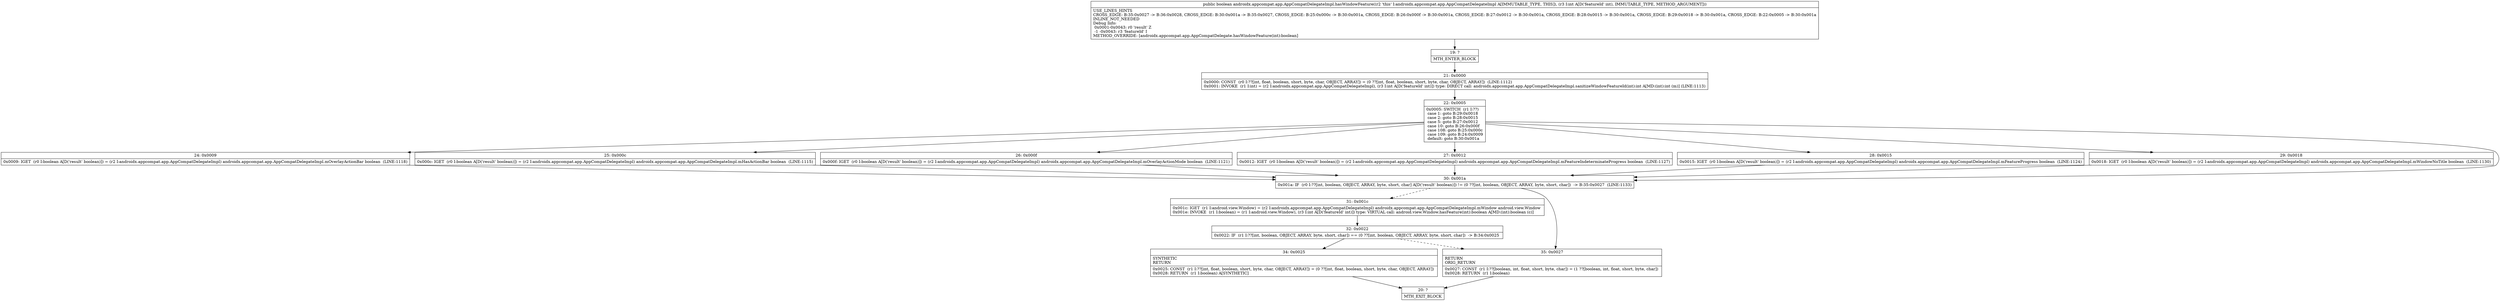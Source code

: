 digraph "CFG forandroidx.appcompat.app.AppCompatDelegateImpl.hasWindowFeature(I)Z" {
Node_19 [shape=record,label="{19\:\ ?|MTH_ENTER_BLOCK\l}"];
Node_21 [shape=record,label="{21\:\ 0x0000|0x0000: CONST  (r0 I:??[int, float, boolean, short, byte, char, OBJECT, ARRAY]) = (0 ??[int, float, boolean, short, byte, char, OBJECT, ARRAY])  (LINE:1112)\l0x0001: INVOKE  (r1 I:int) = (r2 I:androidx.appcompat.app.AppCompatDelegateImpl), (r3 I:int A[D('featureId' int)]) type: DIRECT call: androidx.appcompat.app.AppCompatDelegateImpl.sanitizeWindowFeatureId(int):int A[MD:(int):int (m)] (LINE:1113)\l}"];
Node_22 [shape=record,label="{22\:\ 0x0005|0x0005: SWITCH  (r1 I:??)\l case 1: goto B:29:0x0018\l case 2: goto B:28:0x0015\l case 5: goto B:27:0x0012\l case 10: goto B:26:0x000f\l case 108: goto B:25:0x000c\l case 109: goto B:24:0x0009\l default: goto B:30:0x001a \l}"];
Node_24 [shape=record,label="{24\:\ 0x0009|0x0009: IGET  (r0 I:boolean A[D('result' boolean)]) = (r2 I:androidx.appcompat.app.AppCompatDelegateImpl) androidx.appcompat.app.AppCompatDelegateImpl.mOverlayActionBar boolean  (LINE:1118)\l}"];
Node_25 [shape=record,label="{25\:\ 0x000c|0x000c: IGET  (r0 I:boolean A[D('result' boolean)]) = (r2 I:androidx.appcompat.app.AppCompatDelegateImpl) androidx.appcompat.app.AppCompatDelegateImpl.mHasActionBar boolean  (LINE:1115)\l}"];
Node_26 [shape=record,label="{26\:\ 0x000f|0x000f: IGET  (r0 I:boolean A[D('result' boolean)]) = (r2 I:androidx.appcompat.app.AppCompatDelegateImpl) androidx.appcompat.app.AppCompatDelegateImpl.mOverlayActionMode boolean  (LINE:1121)\l}"];
Node_27 [shape=record,label="{27\:\ 0x0012|0x0012: IGET  (r0 I:boolean A[D('result' boolean)]) = (r2 I:androidx.appcompat.app.AppCompatDelegateImpl) androidx.appcompat.app.AppCompatDelegateImpl.mFeatureIndeterminateProgress boolean  (LINE:1127)\l}"];
Node_28 [shape=record,label="{28\:\ 0x0015|0x0015: IGET  (r0 I:boolean A[D('result' boolean)]) = (r2 I:androidx.appcompat.app.AppCompatDelegateImpl) androidx.appcompat.app.AppCompatDelegateImpl.mFeatureProgress boolean  (LINE:1124)\l}"];
Node_29 [shape=record,label="{29\:\ 0x0018|0x0018: IGET  (r0 I:boolean A[D('result' boolean)]) = (r2 I:androidx.appcompat.app.AppCompatDelegateImpl) androidx.appcompat.app.AppCompatDelegateImpl.mWindowNoTitle boolean  (LINE:1130)\l}"];
Node_30 [shape=record,label="{30\:\ 0x001a|0x001a: IF  (r0 I:??[int, boolean, OBJECT, ARRAY, byte, short, char] A[D('result' boolean)]) != (0 ??[int, boolean, OBJECT, ARRAY, byte, short, char])  \-\> B:35:0x0027  (LINE:1133)\l}"];
Node_31 [shape=record,label="{31\:\ 0x001c|0x001c: IGET  (r1 I:android.view.Window) = (r2 I:androidx.appcompat.app.AppCompatDelegateImpl) androidx.appcompat.app.AppCompatDelegateImpl.mWindow android.view.Window \l0x001e: INVOKE  (r1 I:boolean) = (r1 I:android.view.Window), (r3 I:int A[D('featureId' int)]) type: VIRTUAL call: android.view.Window.hasFeature(int):boolean A[MD:(int):boolean (c)]\l}"];
Node_32 [shape=record,label="{32\:\ 0x0022|0x0022: IF  (r1 I:??[int, boolean, OBJECT, ARRAY, byte, short, char]) == (0 ??[int, boolean, OBJECT, ARRAY, byte, short, char])  \-\> B:34:0x0025 \l}"];
Node_34 [shape=record,label="{34\:\ 0x0025|SYNTHETIC\lRETURN\l|0x0025: CONST  (r1 I:??[int, float, boolean, short, byte, char, OBJECT, ARRAY]) = (0 ??[int, float, boolean, short, byte, char, OBJECT, ARRAY]) \l0x0028: RETURN  (r1 I:boolean) A[SYNTHETIC]\l}"];
Node_20 [shape=record,label="{20\:\ ?|MTH_EXIT_BLOCK\l}"];
Node_35 [shape=record,label="{35\:\ 0x0027|RETURN\lORIG_RETURN\l|0x0027: CONST  (r1 I:??[boolean, int, float, short, byte, char]) = (1 ??[boolean, int, float, short, byte, char]) \l0x0028: RETURN  (r1 I:boolean) \l}"];
MethodNode[shape=record,label="{public boolean androidx.appcompat.app.AppCompatDelegateImpl.hasWindowFeature((r2 'this' I:androidx.appcompat.app.AppCompatDelegateImpl A[IMMUTABLE_TYPE, THIS]), (r3 I:int A[D('featureId' int), IMMUTABLE_TYPE, METHOD_ARGUMENT]))  | USE_LINES_HINTS\lCROSS_EDGE: B:35:0x0027 \-\> B:36:0x0028, CROSS_EDGE: B:30:0x001a \-\> B:35:0x0027, CROSS_EDGE: B:25:0x000c \-\> B:30:0x001a, CROSS_EDGE: B:26:0x000f \-\> B:30:0x001a, CROSS_EDGE: B:27:0x0012 \-\> B:30:0x001a, CROSS_EDGE: B:28:0x0015 \-\> B:30:0x001a, CROSS_EDGE: B:29:0x0018 \-\> B:30:0x001a, CROSS_EDGE: B:22:0x0005 \-\> B:30:0x001a\lINLINE_NOT_NEEDED\lDebug Info:\l  0x0001\-0x0043: r0 'result' Z\l  \-1 \-0x0043: r3 'featureId' I\lMETHOD_OVERRIDE: [androidx.appcompat.app.AppCompatDelegate.hasWindowFeature(int):boolean]\l}"];
MethodNode -> Node_19;Node_19 -> Node_21;
Node_21 -> Node_22;
Node_22 -> Node_24;
Node_22 -> Node_25;
Node_22 -> Node_26;
Node_22 -> Node_27;
Node_22 -> Node_28;
Node_22 -> Node_29;
Node_22 -> Node_30;
Node_24 -> Node_30;
Node_25 -> Node_30;
Node_26 -> Node_30;
Node_27 -> Node_30;
Node_28 -> Node_30;
Node_29 -> Node_30;
Node_30 -> Node_31[style=dashed];
Node_30 -> Node_35;
Node_31 -> Node_32;
Node_32 -> Node_34;
Node_32 -> Node_35[style=dashed];
Node_34 -> Node_20;
Node_35 -> Node_20;
}

